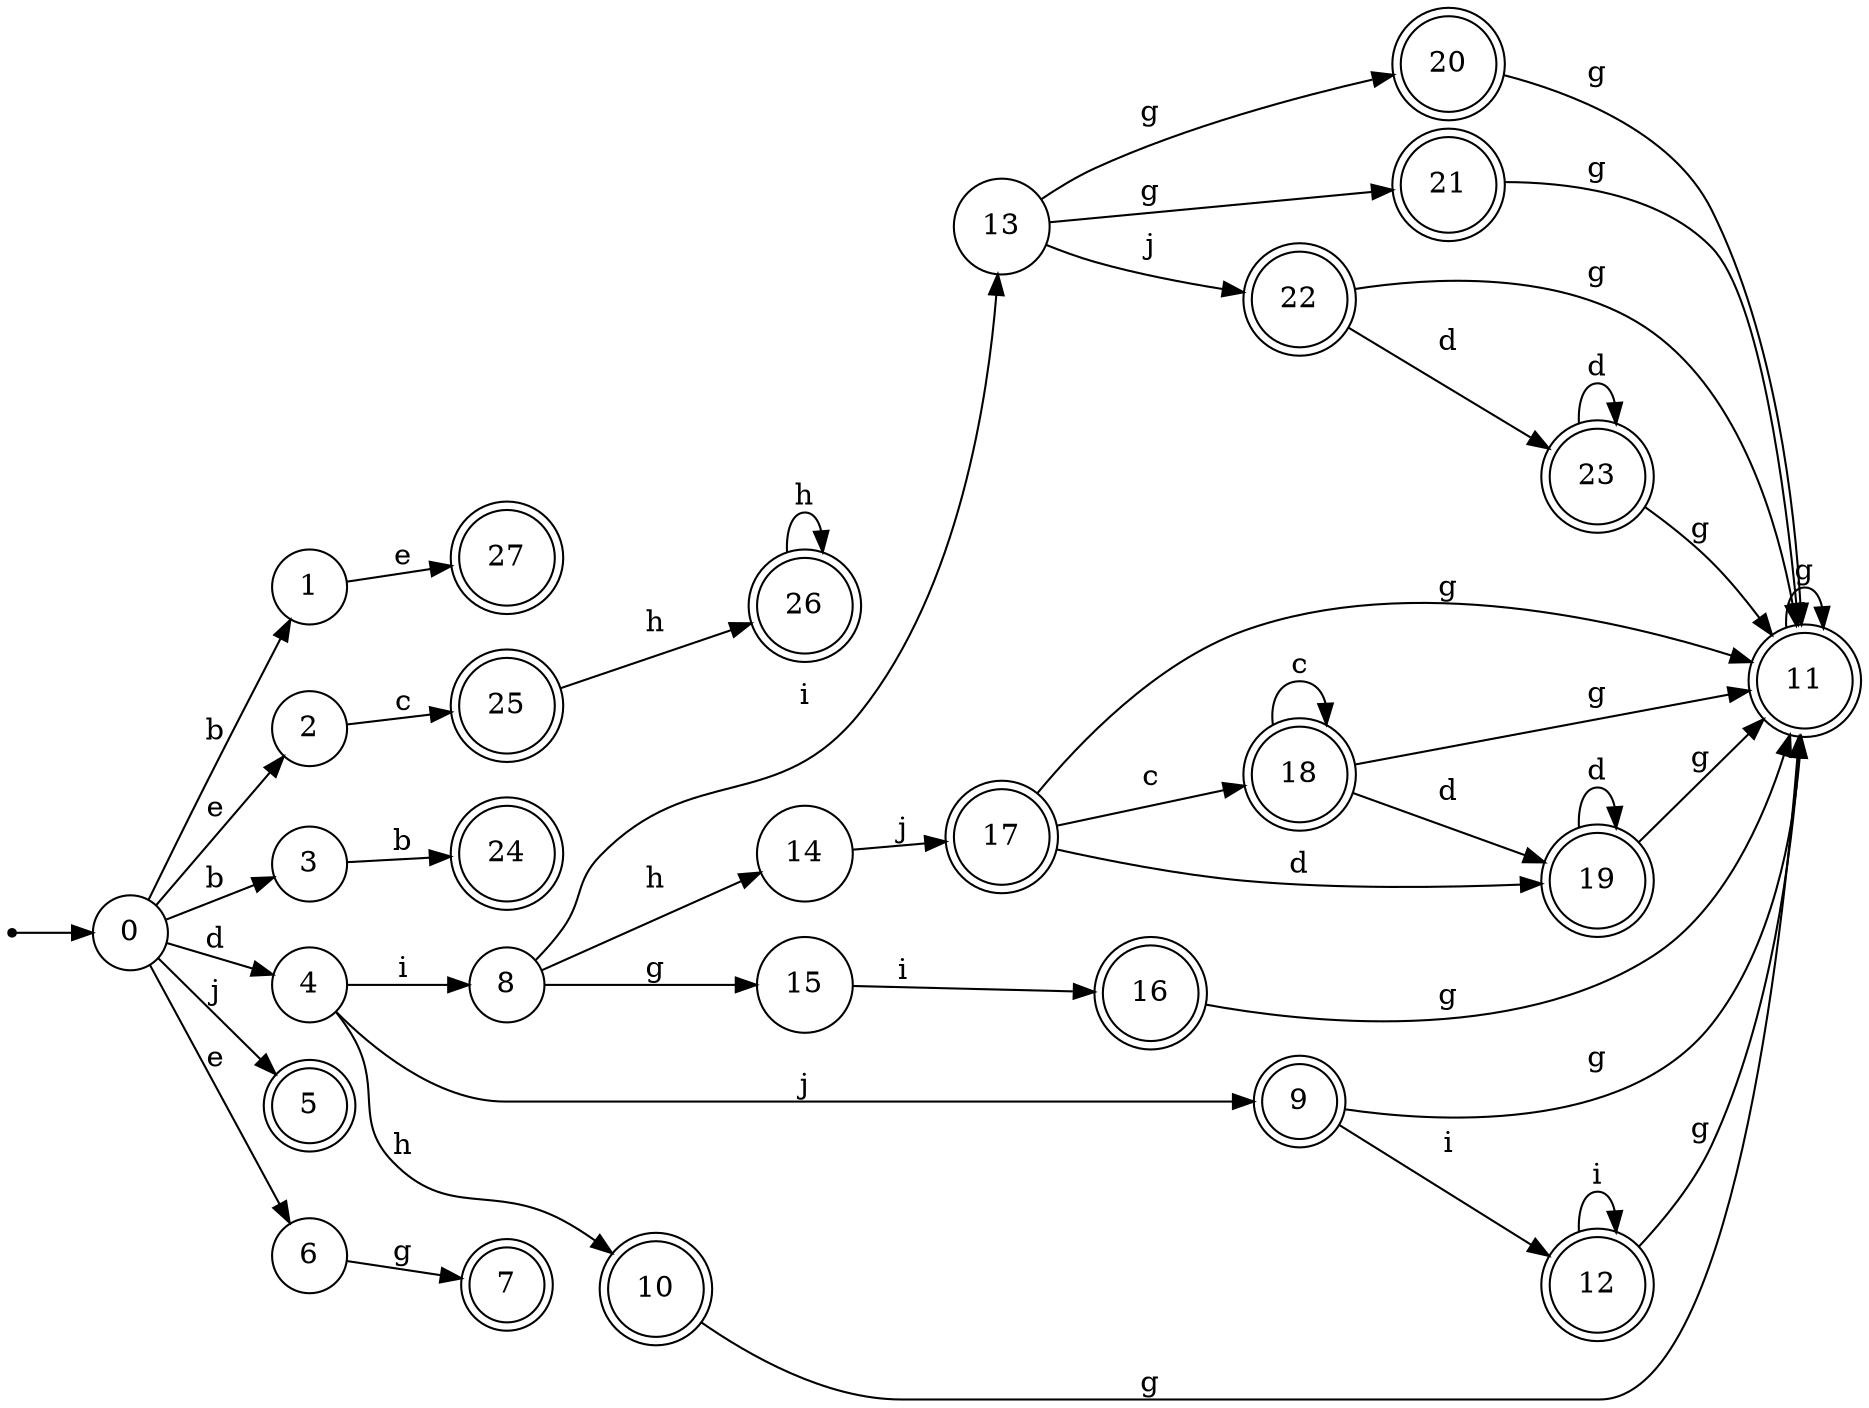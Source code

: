 digraph finite_state_machine {
rankdir=LR;
size="20,20";
node [shape = point]; "dummy0"
node [shape = circle]; "0";
"dummy0" -> "0";
node [shape = circle]; "1";
node [shape = circle]; "2";
node [shape = circle]; "3";
node [shape = circle]; "4";
node [shape = doublecircle]; "5";node [shape = circle]; "6";
node [shape = doublecircle]; "7";node [shape = circle]; "8";
node [shape = doublecircle]; "9";node [shape = doublecircle]; "10";node [shape = doublecircle]; "11";node [shape = doublecircle]; "12";node [shape = circle]; "13";
node [shape = circle]; "14";
node [shape = circle]; "15";
node [shape = doublecircle]; "16";node [shape = doublecircle]; "17";node [shape = doublecircle]; "18";node [shape = doublecircle]; "19";node [shape = doublecircle]; "20";node [shape = doublecircle]; "21";node [shape = doublecircle]; "22";node [shape = doublecircle]; "23";node [shape = doublecircle]; "24";node [shape = doublecircle]; "25";node [shape = doublecircle]; "26";node [shape = doublecircle]; "27";"0" -> "1" [label = "b"];
 "0" -> "3" [label = "b"];
 "0" -> "2" [label = "e"];
 "0" -> "6" [label = "e"];
 "0" -> "4" [label = "d"];
 "0" -> "5" [label = "j"];
 "6" -> "7" [label = "g"];
 "4" -> "8" [label = "i"];
 "4" -> "9" [label = "j"];
 "4" -> "10" [label = "h"];
 "10" -> "11" [label = "g"];
 "11" -> "11" [label = "g"];
 "9" -> "12" [label = "i"];
 "9" -> "11" [label = "g"];
 "12" -> "12" [label = "i"];
 "12" -> "11" [label = "g"];
 "8" -> "13" [label = "i"];
 "8" -> "14" [label = "h"];
 "8" -> "15" [label = "g"];
 "15" -> "16" [label = "i"];
 "16" -> "11" [label = "g"];
 "14" -> "17" [label = "j"];
 "17" -> "18" [label = "c"];
 "17" -> "19" [label = "d"];
 "17" -> "11" [label = "g"];
 "19" -> "19" [label = "d"];
 "19" -> "11" [label = "g"];
 "18" -> "18" [label = "c"];
 "18" -> "19" [label = "d"];
 "18" -> "11" [label = "g"];
 "13" -> "20" [label = "g"];
 "13" -> "21" [label = "g"];
 "13" -> "22" [label = "j"];
 "22" -> "23" [label = "d"];
 "22" -> "11" [label = "g"];
 "23" -> "23" [label = "d"];
 "23" -> "11" [label = "g"];
 "21" -> "11" [label = "g"];
 "20" -> "11" [label = "g"];
 "3" -> "24" [label = "b"];
 "2" -> "25" [label = "c"];
 "25" -> "26" [label = "h"];
 "26" -> "26" [label = "h"];
 "1" -> "27" [label = "e"];
 }
